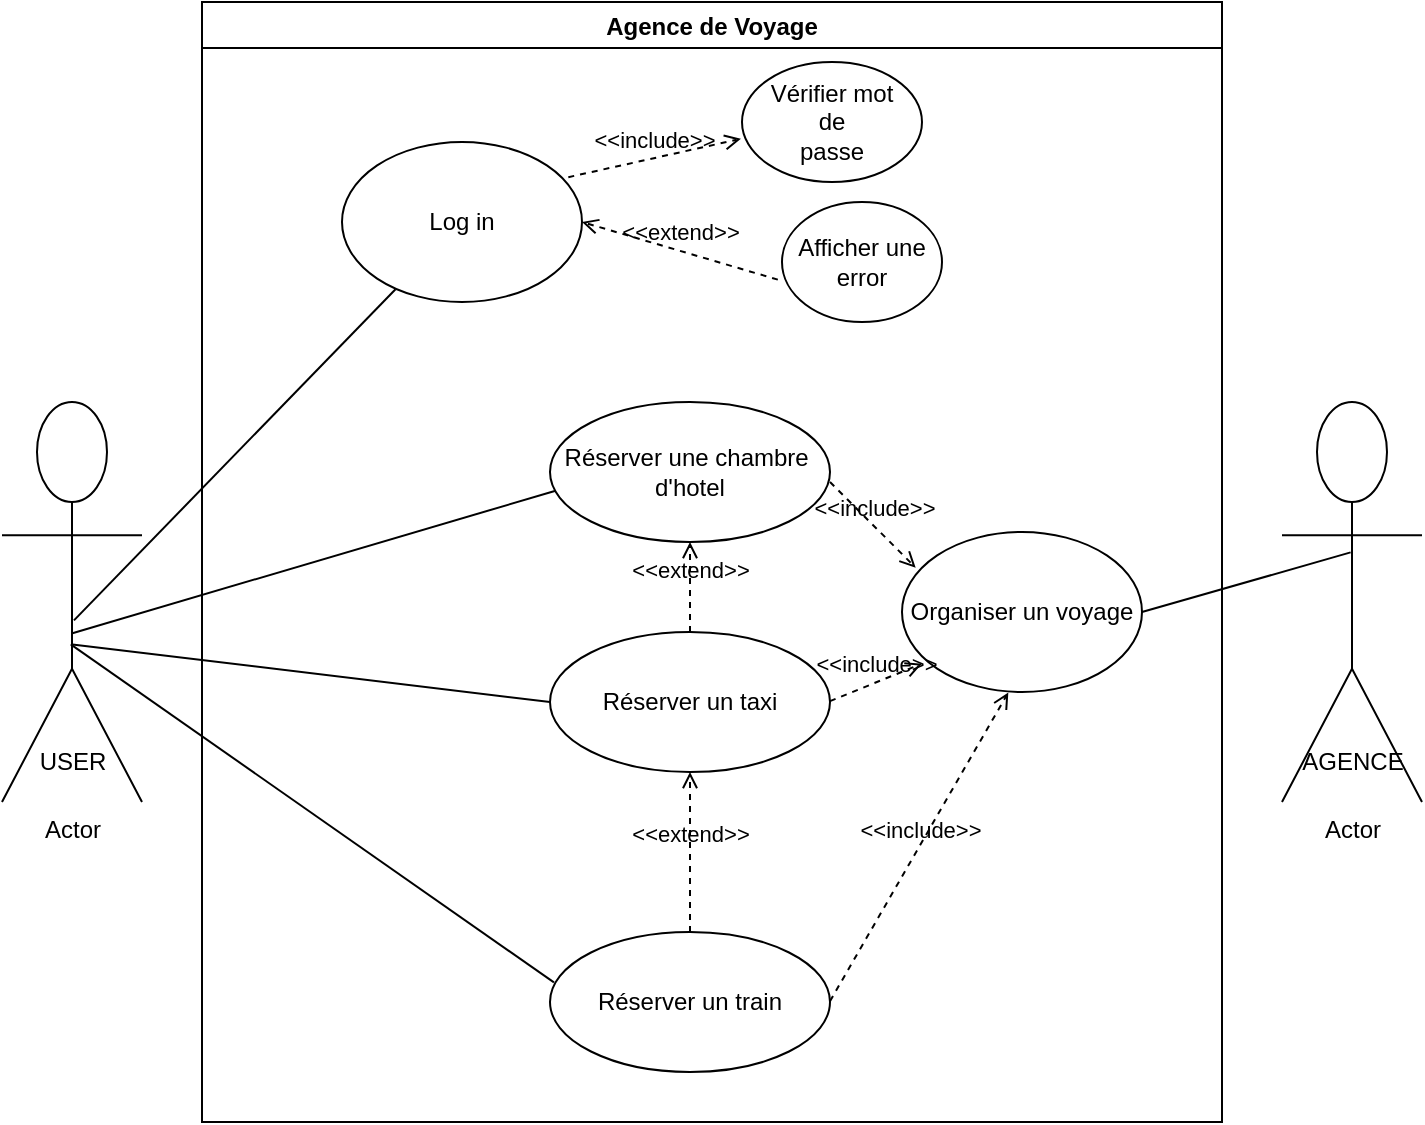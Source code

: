 <mxfile version="14.1.8" type="github"><diagram id="C5RBs43oDa-KdzZeNtuy" name="Page-1"><mxGraphModel dx="1038" dy="585" grid="1" gridSize="10" guides="1" tooltips="1" connect="1" arrows="1" fold="1" page="1" pageScale="1" pageWidth="827" pageHeight="1169" math="0" shadow="0"><root><mxCell id="WIyWlLk6GJQsqaUBKTNV-0"/><mxCell id="WIyWlLk6GJQsqaUBKTNV-1" parent="WIyWlLk6GJQsqaUBKTNV-0"/><mxCell id="jPWyoNWCYaavh-jkWi1h-2" value="Actor" style="shape=umlActor;verticalLabelPosition=bottom;verticalAlign=top;html=1;" vertex="1" parent="WIyWlLk6GJQsqaUBKTNV-1"><mxGeometry x="70" y="280" width="70" height="200" as="geometry"/></mxCell><mxCell id="jPWyoNWCYaavh-jkWi1h-6" value="USER" style="text;html=1;align=center;verticalAlign=middle;resizable=0;points=[];autosize=1;" vertex="1" parent="WIyWlLk6GJQsqaUBKTNV-1"><mxGeometry x="80" y="450" width="50" height="20" as="geometry"/></mxCell><mxCell id="jPWyoNWCYaavh-jkWi1h-7" value="Actor" style="shape=umlActor;verticalLabelPosition=bottom;verticalAlign=top;html=1;" vertex="1" parent="WIyWlLk6GJQsqaUBKTNV-1"><mxGeometry x="710" y="280" width="70" height="200" as="geometry"/></mxCell><mxCell id="jPWyoNWCYaavh-jkWi1h-8" value="AGENCE" style="text;html=1;align=center;verticalAlign=middle;resizable=0;points=[];autosize=1;" vertex="1" parent="WIyWlLk6GJQsqaUBKTNV-1"><mxGeometry x="710" y="450" width="70" height="20" as="geometry"/></mxCell><mxCell id="jPWyoNWCYaavh-jkWi1h-18" value="" style="endArrow=none;html=1;exitX=0.503;exitY=0.578;exitDx=0;exitDy=0;exitPerimeter=0;entryX=0.02;entryY=0.634;entryDx=0;entryDy=0;entryPerimeter=0;" edge="1" parent="WIyWlLk6GJQsqaUBKTNV-1" source="jPWyoNWCYaavh-jkWi1h-2" target="jPWyoNWCYaavh-jkWi1h-12"><mxGeometry width="50" height="50" relative="1" as="geometry"><mxPoint x="140" y="400" as="sourcePoint"/><mxPoint x="190" y="350" as="targetPoint"/></mxGeometry></mxCell><mxCell id="jPWyoNWCYaavh-jkWi1h-19" value="" style="endArrow=none;html=1;entryX=0;entryY=0.5;entryDx=0;entryDy=0;exitX=0.503;exitY=0.606;exitDx=0;exitDy=0;exitPerimeter=0;" edge="1" parent="WIyWlLk6GJQsqaUBKTNV-1" source="jPWyoNWCYaavh-jkWi1h-2" target="jPWyoNWCYaavh-jkWi1h-9"><mxGeometry width="50" height="50" relative="1" as="geometry"><mxPoint x="100" y="397" as="sourcePoint"/><mxPoint x="340" y="390" as="targetPoint"/></mxGeometry></mxCell><mxCell id="jPWyoNWCYaavh-jkWi1h-20" value="" style="endArrow=none;html=1;entryX=0.014;entryY=0.36;entryDx=0;entryDy=0;entryPerimeter=0;exitX=0.491;exitY=0.606;exitDx=0;exitDy=0;exitPerimeter=0;" edge="1" parent="WIyWlLk6GJQsqaUBKTNV-1" source="jPWyoNWCYaavh-jkWi1h-2" target="jPWyoNWCYaavh-jkWi1h-11"><mxGeometry width="50" height="50" relative="1" as="geometry"><mxPoint x="108" y="405" as="sourcePoint"/><mxPoint x="340" y="520" as="targetPoint"/></mxGeometry></mxCell><mxCell id="jPWyoNWCYaavh-jkWi1h-3" value="Agence de Voyage" style="swimlane;" vertex="1" parent="WIyWlLk6GJQsqaUBKTNV-1"><mxGeometry x="170" y="80" width="510" height="560" as="geometry"/></mxCell><mxCell id="jPWyoNWCYaavh-jkWi1h-12" value="Réserver une chambre&amp;nbsp;&lt;br&gt;d'hotel" style="ellipse;whiteSpace=wrap;html=1;" vertex="1" parent="jPWyoNWCYaavh-jkWi1h-3"><mxGeometry x="174" y="200" width="140" height="70" as="geometry"/></mxCell><mxCell id="jPWyoNWCYaavh-jkWi1h-11" value="Réserver un train" style="ellipse;whiteSpace=wrap;html=1;" vertex="1" parent="jPWyoNWCYaavh-jkWi1h-3"><mxGeometry x="174" y="465" width="140" height="70" as="geometry"/></mxCell><mxCell id="jPWyoNWCYaavh-jkWi1h-9" value="Réserver un taxi" style="ellipse;whiteSpace=wrap;html=1;" vertex="1" parent="jPWyoNWCYaavh-jkWi1h-3"><mxGeometry x="174" y="315" width="140" height="70" as="geometry"/></mxCell><mxCell id="jPWyoNWCYaavh-jkWi1h-21" value="Organiser un voyage" style="ellipse;whiteSpace=wrap;html=1;" vertex="1" parent="jPWyoNWCYaavh-jkWi1h-3"><mxGeometry x="350" y="265" width="120" height="80" as="geometry"/></mxCell><mxCell id="jPWyoNWCYaavh-jkWi1h-25" value="&amp;lt;&amp;lt;include&amp;gt;&amp;gt;" style="html=1;verticalAlign=bottom;labelBackgroundColor=none;endArrow=open;endFill=0;dashed=1;entryX=0.057;entryY=0.223;entryDx=0;entryDy=0;entryPerimeter=0;exitX=1;exitY=0.5;exitDx=0;exitDy=0;" edge="1" parent="jPWyoNWCYaavh-jkWi1h-3" target="jPWyoNWCYaavh-jkWi1h-21"><mxGeometry width="160" relative="1" as="geometry"><mxPoint x="314" y="240" as="sourcePoint"/><mxPoint x="385.04" y="311.52" as="targetPoint"/></mxGeometry></mxCell><mxCell id="jPWyoNWCYaavh-jkWi1h-23" value="&amp;lt;&amp;lt;include&amp;gt;&amp;gt;" style="html=1;verticalAlign=bottom;labelBackgroundColor=none;endArrow=open;endFill=0;dashed=1;entryX=0.083;entryY=0.823;entryDx=0;entryDy=0;entryPerimeter=0;" edge="1" parent="jPWyoNWCYaavh-jkWi1h-3" target="jPWyoNWCYaavh-jkWi1h-21"><mxGeometry width="160" relative="1" as="geometry"><mxPoint x="314" y="349.58" as="sourcePoint"/><mxPoint x="350" y="350" as="targetPoint"/></mxGeometry></mxCell><mxCell id="jPWyoNWCYaavh-jkWi1h-24" value="&amp;lt;&amp;lt;include&amp;gt;&amp;gt;" style="html=1;verticalAlign=bottom;labelBackgroundColor=none;endArrow=open;endFill=0;dashed=1;entryX=0.443;entryY=1.003;entryDx=0;entryDy=0;entryPerimeter=0;" edge="1" parent="jPWyoNWCYaavh-jkWi1h-3" target="jPWyoNWCYaavh-jkWi1h-21"><mxGeometry width="160" relative="1" as="geometry"><mxPoint x="314" y="499.58" as="sourcePoint"/><mxPoint x="403.64" y="389.52" as="targetPoint"/></mxGeometry></mxCell><mxCell id="jPWyoNWCYaavh-jkWi1h-29" value="&amp;lt;&amp;lt;extend&amp;gt;&amp;gt;" style="html=1;verticalAlign=bottom;labelBackgroundColor=none;endArrow=open;endFill=0;dashed=1;exitX=0.5;exitY=0;exitDx=0;exitDy=0;entryX=0.5;entryY=1;entryDx=0;entryDy=0;" edge="1" parent="jPWyoNWCYaavh-jkWi1h-3" source="jPWyoNWCYaavh-jkWi1h-11" target="jPWyoNWCYaavh-jkWi1h-9"><mxGeometry width="160" relative="1" as="geometry"><mxPoint x="175" y="425" as="sourcePoint"/><mxPoint x="335" y="425" as="targetPoint"/></mxGeometry></mxCell><mxCell id="jPWyoNWCYaavh-jkWi1h-28" value="&amp;lt;&amp;lt;extend&amp;gt;&amp;gt;" style="html=1;verticalAlign=bottom;labelBackgroundColor=none;endArrow=open;endFill=0;dashed=1;entryX=0.5;entryY=1;entryDx=0;entryDy=0;exitX=0.5;exitY=0;exitDx=0;exitDy=0;" edge="1" parent="jPWyoNWCYaavh-jkWi1h-3" source="jPWyoNWCYaavh-jkWi1h-9" target="jPWyoNWCYaavh-jkWi1h-12"><mxGeometry width="160" relative="1" as="geometry"><mxPoint x="170" y="325" as="sourcePoint"/><mxPoint x="244" y="275" as="targetPoint"/></mxGeometry></mxCell><mxCell id="jPWyoNWCYaavh-jkWi1h-31" value="Log in" style="ellipse;whiteSpace=wrap;html=1;" vertex="1" parent="jPWyoNWCYaavh-jkWi1h-3"><mxGeometry x="70" y="70" width="120" height="80" as="geometry"/></mxCell><mxCell id="jPWyoNWCYaavh-jkWi1h-33" value="Vérifier mot&lt;br&gt;de&lt;br&gt;passe" style="ellipse;whiteSpace=wrap;html=1;" vertex="1" parent="jPWyoNWCYaavh-jkWi1h-3"><mxGeometry x="270" y="30" width="90" height="60" as="geometry"/></mxCell><mxCell id="jPWyoNWCYaavh-jkWi1h-32" value="Afficher une error" style="ellipse;whiteSpace=wrap;html=1;" vertex="1" parent="jPWyoNWCYaavh-jkWi1h-3"><mxGeometry x="290" y="100" width="80" height="60" as="geometry"/></mxCell><mxCell id="jPWyoNWCYaavh-jkWi1h-35" value="&amp;lt;&amp;lt;include&amp;gt;&amp;gt;" style="html=1;verticalAlign=bottom;labelBackgroundColor=none;endArrow=open;endFill=0;dashed=1;entryX=-0.006;entryY=0.64;entryDx=0;entryDy=0;exitX=0.943;exitY=0.22;exitDx=0;exitDy=0;exitPerimeter=0;entryPerimeter=0;" edge="1" parent="jPWyoNWCYaavh-jkWi1h-3" source="jPWyoNWCYaavh-jkWi1h-31" target="jPWyoNWCYaavh-jkWi1h-33"><mxGeometry width="160" relative="1" as="geometry"><mxPoint x="190" y="74.24" as="sourcePoint"/><mxPoint x="261.04" y="145.76" as="targetPoint"/></mxGeometry></mxCell><mxCell id="jPWyoNWCYaavh-jkWi1h-38" value="&amp;lt;&amp;lt;extend&amp;gt;&amp;gt;" style="html=1;verticalAlign=bottom;labelBackgroundColor=none;endArrow=open;endFill=0;dashed=1;exitX=-0.026;exitY=0.647;exitDx=0;exitDy=0;entryX=1;entryY=0.5;entryDx=0;entryDy=0;exitPerimeter=0;" edge="1" parent="jPWyoNWCYaavh-jkWi1h-3" source="jPWyoNWCYaavh-jkWi1h-32" target="jPWyoNWCYaavh-jkWi1h-31"><mxGeometry width="160" relative="1" as="geometry"><mxPoint x="243" y="160" as="sourcePoint"/><mxPoint x="243" y="80" as="targetPoint"/></mxGeometry></mxCell><mxCell id="jPWyoNWCYaavh-jkWi1h-22" value="" style="endArrow=none;html=1;exitX=1;exitY=0.5;exitDx=0;exitDy=0;entryX=0.49;entryY=0.376;entryDx=0;entryDy=0;entryPerimeter=0;" edge="1" parent="WIyWlLk6GJQsqaUBKTNV-1" source="jPWyoNWCYaavh-jkWi1h-21" target="jPWyoNWCYaavh-jkWi1h-7"><mxGeometry width="50" height="50" relative="1" as="geometry"><mxPoint x="520" y="491.22" as="sourcePoint"/><mxPoint x="761.59" y="340" as="targetPoint"/></mxGeometry></mxCell><mxCell id="jPWyoNWCYaavh-jkWi1h-34" value="" style="endArrow=none;html=1;exitX=0.514;exitY=0.546;exitDx=0;exitDy=0;exitPerimeter=0;entryX=0.223;entryY=0.92;entryDx=0;entryDy=0;entryPerimeter=0;" edge="1" parent="WIyWlLk6GJQsqaUBKTNV-1" source="jPWyoNWCYaavh-jkWi1h-2" target="jPWyoNWCYaavh-jkWi1h-31"><mxGeometry width="50" height="50" relative="1" as="geometry"><mxPoint x="115.21" y="405.6" as="sourcePoint"/><mxPoint x="356.8" y="294.38" as="targetPoint"/></mxGeometry></mxCell></root></mxGraphModel></diagram></mxfile>